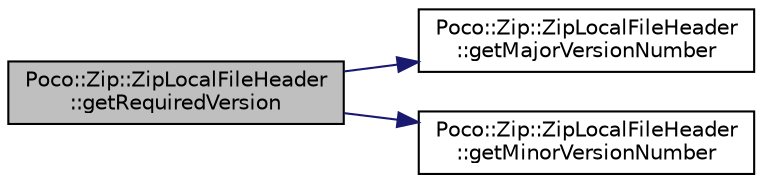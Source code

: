digraph "Poco::Zip::ZipLocalFileHeader::getRequiredVersion"
{
 // LATEX_PDF_SIZE
  edge [fontname="Helvetica",fontsize="10",labelfontname="Helvetica",labelfontsize="10"];
  node [fontname="Helvetica",fontsize="10",shape=record];
  rankdir="LR";
  Node1 [label="Poco::Zip::ZipLocalFileHeader\l::getRequiredVersion",height=0.2,width=0.4,color="black", fillcolor="grey75", style="filled", fontcolor="black",tooltip=" "];
  Node1 -> Node2 [color="midnightblue",fontsize="10",style="solid"];
  Node2 [label="Poco::Zip::ZipLocalFileHeader\l::getMajorVersionNumber",height=0.2,width=0.4,color="black", fillcolor="white", style="filled",URL="$classPoco_1_1Zip_1_1ZipLocalFileHeader.html#a0bf528deb89e2d770a947c5f7e0ee0ce",tooltip=" "];
  Node1 -> Node3 [color="midnightblue",fontsize="10",style="solid"];
  Node3 [label="Poco::Zip::ZipLocalFileHeader\l::getMinorVersionNumber",height=0.2,width=0.4,color="black", fillcolor="white", style="filled",URL="$classPoco_1_1Zip_1_1ZipLocalFileHeader.html#a84ba19c65e4a467fbf851192a09fca16",tooltip=" "];
}
